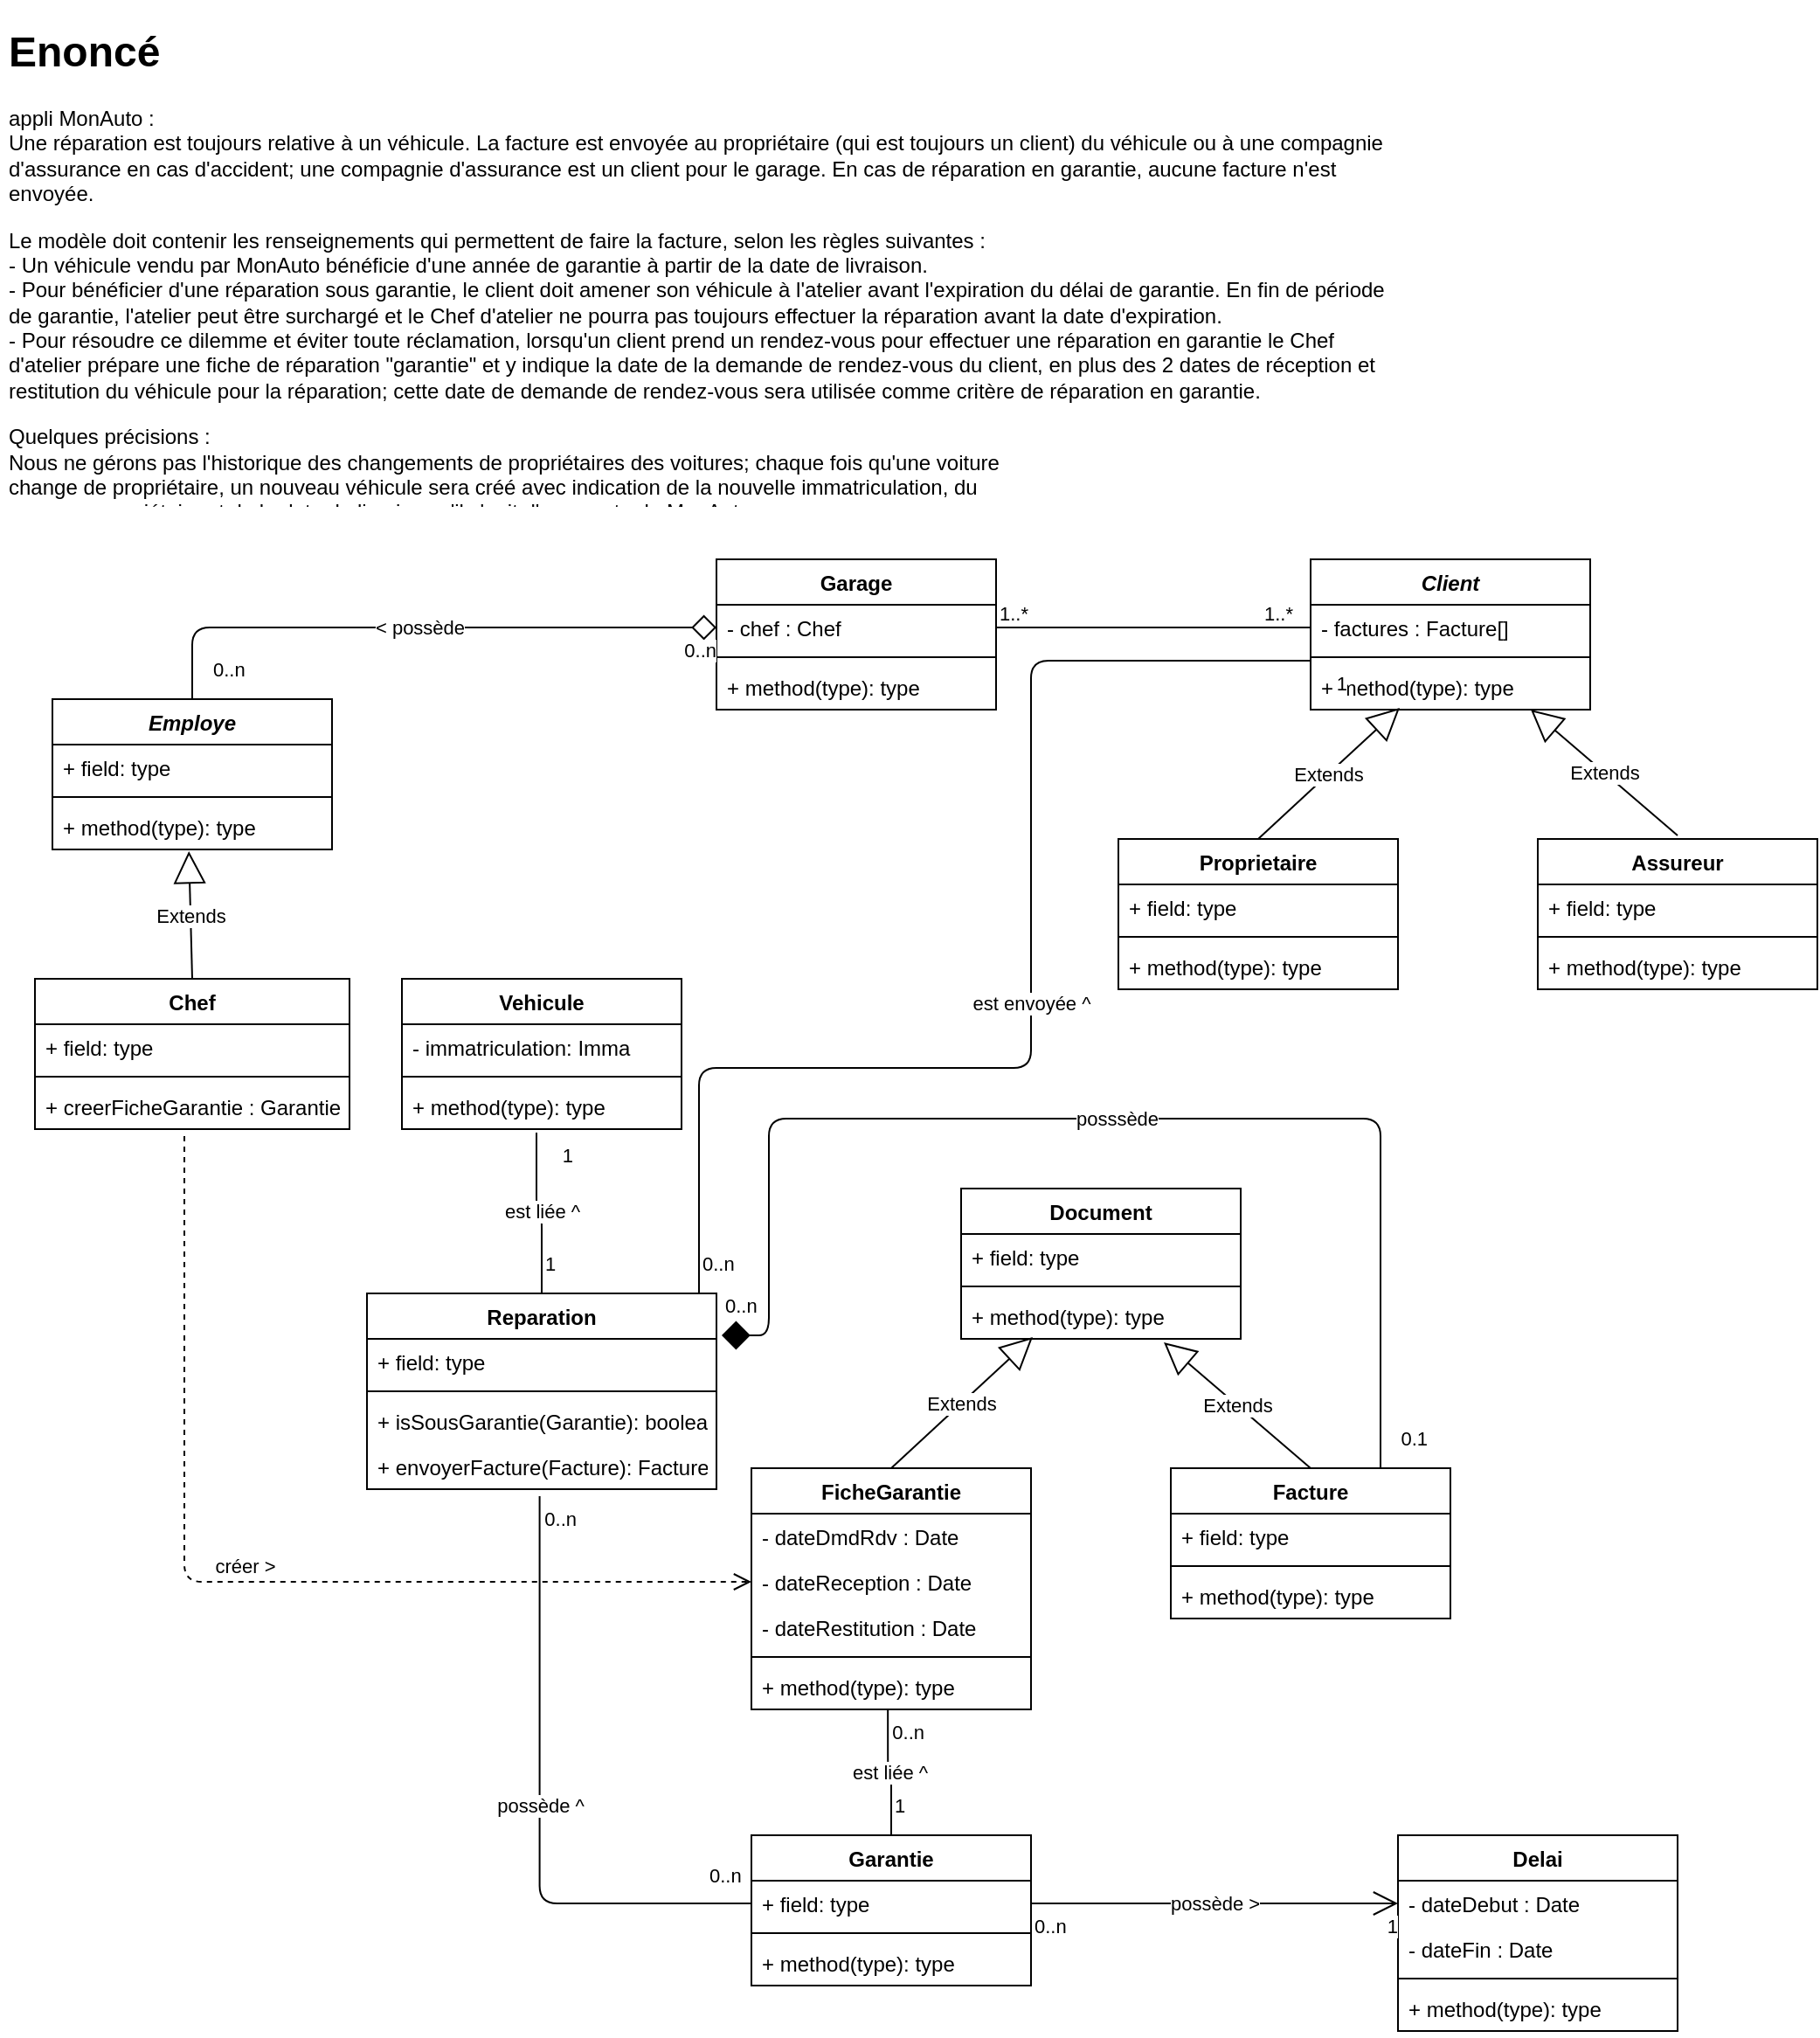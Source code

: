 <mxfile version="13.11.0" type="github">
  <diagram id="2vRKxQh1nv8atWItVD8Z" name="Page-1">
    <mxGraphModel dx="1278" dy="575" grid="1" gridSize="10" guides="1" tooltips="1" connect="1" arrows="1" fold="1" page="1" pageScale="1" pageWidth="827" pageHeight="1169" math="0" shadow="0">
      <root>
        <mxCell id="0" />
        <mxCell id="1" parent="0" />
        <mxCell id="5JL1VIRSzCmVdXq5I1F--1" value="&lt;h1&gt;Enoncé&lt;/h1&gt;&lt;p&gt;appli MonAuto :&lt;br&gt;Une réparation est toujours relative à un véhicule. La facture est envoyée au propriétaire (qui est toujours un client) du véhicule ou à une compagnie d&#39;assurance en cas d&#39;accident; une compagnie d&#39;assurance est un client pour le garage. En cas de réparation en garantie, aucune facture n&#39;est envoyée.&lt;br&gt;&lt;/p&gt;&lt;p&gt;Le modèle doit contenir les renseignements qui permettent de faire la facture, selon les règles suivantes :&lt;br&gt;- Un véhicule vendu par MonAuto bénéficie d&#39;une année de garantie à partir de la date de livraison.&lt;br&gt;- Pour bénéficier d&#39;une réparation sous garantie, le client doit amener son véhicule à l&#39;atelier avant l&#39;expiration du délai de garantie. En fin de période de garantie, l&#39;atelier peut être surchargé et le Chef d&#39;atelier ne pourra pas toujours effectuer la réparation avant la date d&#39;expiration. &lt;br&gt;- Pour résoudre ce dilemme et éviter toute réclamation, lorsqu&#39;un client prend un rendez-vous pour effectuer une réparation en garantie le Chef d&#39;atelier prépare une fiche de réparation &quot;garantie&quot; et y indique la date de la demande de rendez-vous du client, en plus des 2 dates de réception et restitution du véhicule pour la réparation; cette date de demande de rendez-vous sera utilisée comme critère de réparation en garantie.&lt;/p&gt;&lt;p&gt;Quelques précisions :&lt;br&gt;Nous ne gérons pas l&#39;historique des changements de propriétaires des voitures; chaque fois qu&#39;une voiture&lt;br&gt;change de propriétaire, un nouveau véhicule sera créé avec indication de la nouvelle immatriculation, du&lt;br&gt;nouveau propriétaire et de la date de livraison s&#39;il s&#39;agit d&#39;une vente de MonAuto.&lt;/p&gt;" style="text;html=1;strokeColor=none;fillColor=none;spacing=5;spacingTop=-20;whiteSpace=wrap;overflow=hidden;rounded=0;" vertex="1" parent="1">
          <mxGeometry x="10" y="10" width="810" height="280" as="geometry" />
        </mxCell>
        <mxCell id="5JL1VIRSzCmVdXq5I1F--2" value="Reparation" style="swimlane;fontStyle=1;align=center;verticalAlign=top;childLayout=stackLayout;horizontal=1;startSize=26;horizontalStack=0;resizeParent=1;resizeParentMax=0;resizeLast=0;collapsible=1;marginBottom=0;" vertex="1" parent="1">
          <mxGeometry x="220" y="740" width="200" height="112" as="geometry" />
        </mxCell>
        <mxCell id="5JL1VIRSzCmVdXq5I1F--3" value="+ field: type" style="text;strokeColor=none;fillColor=none;align=left;verticalAlign=top;spacingLeft=4;spacingRight=4;overflow=hidden;rotatable=0;points=[[0,0.5],[1,0.5]];portConstraint=eastwest;" vertex="1" parent="5JL1VIRSzCmVdXq5I1F--2">
          <mxGeometry y="26" width="200" height="26" as="geometry" />
        </mxCell>
        <mxCell id="5JL1VIRSzCmVdXq5I1F--4" value="" style="line;strokeWidth=1;fillColor=none;align=left;verticalAlign=middle;spacingTop=-1;spacingLeft=3;spacingRight=3;rotatable=0;labelPosition=right;points=[];portConstraint=eastwest;" vertex="1" parent="5JL1VIRSzCmVdXq5I1F--2">
          <mxGeometry y="52" width="200" height="8" as="geometry" />
        </mxCell>
        <mxCell id="5JL1VIRSzCmVdXq5I1F--92" value="+ isSousGarantie(Garantie): boolean" style="text;strokeColor=none;fillColor=none;align=left;verticalAlign=top;spacingLeft=4;spacingRight=4;overflow=hidden;rotatable=0;points=[[0,0.5],[1,0.5]];portConstraint=eastwest;" vertex="1" parent="5JL1VIRSzCmVdXq5I1F--2">
          <mxGeometry y="60" width="200" height="26" as="geometry" />
        </mxCell>
        <mxCell id="5JL1VIRSzCmVdXq5I1F--5" value="+ envoyerFacture(Facture): Facture" style="text;strokeColor=none;fillColor=none;align=left;verticalAlign=top;spacingLeft=4;spacingRight=4;overflow=hidden;rotatable=0;points=[[0,0.5],[1,0.5]];portConstraint=eastwest;" vertex="1" parent="5JL1VIRSzCmVdXq5I1F--2">
          <mxGeometry y="86" width="200" height="26" as="geometry" />
        </mxCell>
        <mxCell id="5JL1VIRSzCmVdXq5I1F--6" value="Vehicule" style="swimlane;fontStyle=1;align=center;verticalAlign=top;childLayout=stackLayout;horizontal=1;startSize=26;horizontalStack=0;resizeParent=1;resizeParentMax=0;resizeLast=0;collapsible=1;marginBottom=0;" vertex="1" parent="1">
          <mxGeometry x="240" y="560" width="160" height="86" as="geometry" />
        </mxCell>
        <mxCell id="5JL1VIRSzCmVdXq5I1F--7" value="- immatriculation: Imma" style="text;strokeColor=none;fillColor=none;align=left;verticalAlign=top;spacingLeft=4;spacingRight=4;overflow=hidden;rotatable=0;points=[[0,0.5],[1,0.5]];portConstraint=eastwest;" vertex="1" parent="5JL1VIRSzCmVdXq5I1F--6">
          <mxGeometry y="26" width="160" height="26" as="geometry" />
        </mxCell>
        <mxCell id="5JL1VIRSzCmVdXq5I1F--8" value="" style="line;strokeWidth=1;fillColor=none;align=left;verticalAlign=middle;spacingTop=-1;spacingLeft=3;spacingRight=3;rotatable=0;labelPosition=right;points=[];portConstraint=eastwest;" vertex="1" parent="5JL1VIRSzCmVdXq5I1F--6">
          <mxGeometry y="52" width="160" height="8" as="geometry" />
        </mxCell>
        <mxCell id="5JL1VIRSzCmVdXq5I1F--9" value="+ method(type): type" style="text;strokeColor=none;fillColor=none;align=left;verticalAlign=top;spacingLeft=4;spacingRight=4;overflow=hidden;rotatable=0;points=[[0,0.5],[1,0.5]];portConstraint=eastwest;" vertex="1" parent="5JL1VIRSzCmVdXq5I1F--6">
          <mxGeometry y="60" width="160" height="26" as="geometry" />
        </mxCell>
        <mxCell id="5JL1VIRSzCmVdXq5I1F--10" value="Client" style="swimlane;fontStyle=3;align=center;verticalAlign=top;childLayout=stackLayout;horizontal=1;startSize=26;horizontalStack=0;resizeParent=1;resizeParentMax=0;resizeLast=0;collapsible=1;marginBottom=0;" vertex="1" parent="1">
          <mxGeometry x="760" y="320" width="160" height="86" as="geometry" />
        </mxCell>
        <mxCell id="5JL1VIRSzCmVdXq5I1F--11" value="- factures : Facture[]" style="text;strokeColor=none;fillColor=none;align=left;verticalAlign=top;spacingLeft=4;spacingRight=4;overflow=hidden;rotatable=0;points=[[0,0.5],[1,0.5]];portConstraint=eastwest;" vertex="1" parent="5JL1VIRSzCmVdXq5I1F--10">
          <mxGeometry y="26" width="160" height="26" as="geometry" />
        </mxCell>
        <mxCell id="5JL1VIRSzCmVdXq5I1F--12" value="" style="line;strokeWidth=1;fillColor=none;align=left;verticalAlign=middle;spacingTop=-1;spacingLeft=3;spacingRight=3;rotatable=0;labelPosition=right;points=[];portConstraint=eastwest;" vertex="1" parent="5JL1VIRSzCmVdXq5I1F--10">
          <mxGeometry y="52" width="160" height="8" as="geometry" />
        </mxCell>
        <mxCell id="5JL1VIRSzCmVdXq5I1F--13" value="+ method(type): type" style="text;strokeColor=none;fillColor=none;align=left;verticalAlign=top;spacingLeft=4;spacingRight=4;overflow=hidden;rotatable=0;points=[[0,0.5],[1,0.5]];portConstraint=eastwest;" vertex="1" parent="5JL1VIRSzCmVdXq5I1F--10">
          <mxGeometry y="60" width="160" height="26" as="geometry" />
        </mxCell>
        <mxCell id="5JL1VIRSzCmVdXq5I1F--14" value="Proprietaire" style="swimlane;fontStyle=1;align=center;verticalAlign=top;childLayout=stackLayout;horizontal=1;startSize=26;horizontalStack=0;resizeParent=1;resizeParentMax=0;resizeLast=0;collapsible=1;marginBottom=0;" vertex="1" parent="1">
          <mxGeometry x="650" y="480" width="160" height="86" as="geometry" />
        </mxCell>
        <mxCell id="5JL1VIRSzCmVdXq5I1F--15" value="+ field: type" style="text;strokeColor=none;fillColor=none;align=left;verticalAlign=top;spacingLeft=4;spacingRight=4;overflow=hidden;rotatable=0;points=[[0,0.5],[1,0.5]];portConstraint=eastwest;" vertex="1" parent="5JL1VIRSzCmVdXq5I1F--14">
          <mxGeometry y="26" width="160" height="26" as="geometry" />
        </mxCell>
        <mxCell id="5JL1VIRSzCmVdXq5I1F--16" value="" style="line;strokeWidth=1;fillColor=none;align=left;verticalAlign=middle;spacingTop=-1;spacingLeft=3;spacingRight=3;rotatable=0;labelPosition=right;points=[];portConstraint=eastwest;" vertex="1" parent="5JL1VIRSzCmVdXq5I1F--14">
          <mxGeometry y="52" width="160" height="8" as="geometry" />
        </mxCell>
        <mxCell id="5JL1VIRSzCmVdXq5I1F--17" value="+ method(type): type" style="text;strokeColor=none;fillColor=none;align=left;verticalAlign=top;spacingLeft=4;spacingRight=4;overflow=hidden;rotatable=0;points=[[0,0.5],[1,0.5]];portConstraint=eastwest;" vertex="1" parent="5JL1VIRSzCmVdXq5I1F--14">
          <mxGeometry y="60" width="160" height="26" as="geometry" />
        </mxCell>
        <mxCell id="5JL1VIRSzCmVdXq5I1F--18" value="Assureur" style="swimlane;fontStyle=1;align=center;verticalAlign=top;childLayout=stackLayout;horizontal=1;startSize=26;horizontalStack=0;resizeParent=1;resizeParentMax=0;resizeLast=0;collapsible=1;marginBottom=0;" vertex="1" parent="1">
          <mxGeometry x="890" y="480" width="160" height="86" as="geometry" />
        </mxCell>
        <mxCell id="5JL1VIRSzCmVdXq5I1F--19" value="+ field: type" style="text;strokeColor=none;fillColor=none;align=left;verticalAlign=top;spacingLeft=4;spacingRight=4;overflow=hidden;rotatable=0;points=[[0,0.5],[1,0.5]];portConstraint=eastwest;" vertex="1" parent="5JL1VIRSzCmVdXq5I1F--18">
          <mxGeometry y="26" width="160" height="26" as="geometry" />
        </mxCell>
        <mxCell id="5JL1VIRSzCmVdXq5I1F--20" value="" style="line;strokeWidth=1;fillColor=none;align=left;verticalAlign=middle;spacingTop=-1;spacingLeft=3;spacingRight=3;rotatable=0;labelPosition=right;points=[];portConstraint=eastwest;" vertex="1" parent="5JL1VIRSzCmVdXq5I1F--18">
          <mxGeometry y="52" width="160" height="8" as="geometry" />
        </mxCell>
        <mxCell id="5JL1VIRSzCmVdXq5I1F--21" value="+ method(type): type" style="text;strokeColor=none;fillColor=none;align=left;verticalAlign=top;spacingLeft=4;spacingRight=4;overflow=hidden;rotatable=0;points=[[0,0.5],[1,0.5]];portConstraint=eastwest;" vertex="1" parent="5JL1VIRSzCmVdXq5I1F--18">
          <mxGeometry y="60" width="160" height="26" as="geometry" />
        </mxCell>
        <mxCell id="5JL1VIRSzCmVdXq5I1F--22" value="Garage" style="swimlane;fontStyle=1;align=center;verticalAlign=top;childLayout=stackLayout;horizontal=1;startSize=26;horizontalStack=0;resizeParent=1;resizeParentMax=0;resizeLast=0;collapsible=1;marginBottom=0;" vertex="1" parent="1">
          <mxGeometry x="420" y="320" width="160" height="86" as="geometry" />
        </mxCell>
        <mxCell id="5JL1VIRSzCmVdXq5I1F--23" value="- chef : Chef" style="text;strokeColor=none;fillColor=none;align=left;verticalAlign=top;spacingLeft=4;spacingRight=4;overflow=hidden;rotatable=0;points=[[0,0.5],[1,0.5]];portConstraint=eastwest;" vertex="1" parent="5JL1VIRSzCmVdXq5I1F--22">
          <mxGeometry y="26" width="160" height="26" as="geometry" />
        </mxCell>
        <mxCell id="5JL1VIRSzCmVdXq5I1F--24" value="" style="line;strokeWidth=1;fillColor=none;align=left;verticalAlign=middle;spacingTop=-1;spacingLeft=3;spacingRight=3;rotatable=0;labelPosition=right;points=[];portConstraint=eastwest;" vertex="1" parent="5JL1VIRSzCmVdXq5I1F--22">
          <mxGeometry y="52" width="160" height="8" as="geometry" />
        </mxCell>
        <mxCell id="5JL1VIRSzCmVdXq5I1F--25" value="+ method(type): type" style="text;strokeColor=none;fillColor=none;align=left;verticalAlign=top;spacingLeft=4;spacingRight=4;overflow=hidden;rotatable=0;points=[[0,0.5],[1,0.5]];portConstraint=eastwest;" vertex="1" parent="5JL1VIRSzCmVdXq5I1F--22">
          <mxGeometry y="60" width="160" height="26" as="geometry" />
        </mxCell>
        <mxCell id="5JL1VIRSzCmVdXq5I1F--26" value="Facture" style="swimlane;fontStyle=1;align=center;verticalAlign=top;childLayout=stackLayout;horizontal=1;startSize=26;horizontalStack=0;resizeParent=1;resizeParentMax=0;resizeLast=0;collapsible=1;marginBottom=0;" vertex="1" parent="1">
          <mxGeometry x="680" y="840" width="160" height="86" as="geometry" />
        </mxCell>
        <mxCell id="5JL1VIRSzCmVdXq5I1F--27" value="+ field: type" style="text;strokeColor=none;fillColor=none;align=left;verticalAlign=top;spacingLeft=4;spacingRight=4;overflow=hidden;rotatable=0;points=[[0,0.5],[1,0.5]];portConstraint=eastwest;" vertex="1" parent="5JL1VIRSzCmVdXq5I1F--26">
          <mxGeometry y="26" width="160" height="26" as="geometry" />
        </mxCell>
        <mxCell id="5JL1VIRSzCmVdXq5I1F--28" value="" style="line;strokeWidth=1;fillColor=none;align=left;verticalAlign=middle;spacingTop=-1;spacingLeft=3;spacingRight=3;rotatable=0;labelPosition=right;points=[];portConstraint=eastwest;" vertex="1" parent="5JL1VIRSzCmVdXq5I1F--26">
          <mxGeometry y="52" width="160" height="8" as="geometry" />
        </mxCell>
        <mxCell id="5JL1VIRSzCmVdXq5I1F--29" value="+ method(type): type" style="text;strokeColor=none;fillColor=none;align=left;verticalAlign=top;spacingLeft=4;spacingRight=4;overflow=hidden;rotatable=0;points=[[0,0.5],[1,0.5]];portConstraint=eastwest;" vertex="1" parent="5JL1VIRSzCmVdXq5I1F--26">
          <mxGeometry y="60" width="160" height="26" as="geometry" />
        </mxCell>
        <mxCell id="5JL1VIRSzCmVdXq5I1F--30" value="FicheGarantie" style="swimlane;fontStyle=1;align=center;verticalAlign=top;childLayout=stackLayout;horizontal=1;startSize=26;horizontalStack=0;resizeParent=1;resizeParentMax=0;resizeLast=0;collapsible=1;marginBottom=0;" vertex="1" parent="1">
          <mxGeometry x="440" y="840" width="160" height="138" as="geometry" />
        </mxCell>
        <mxCell id="5JL1VIRSzCmVdXq5I1F--69" value="- dateDmdRdv : Date" style="text;strokeColor=none;fillColor=none;align=left;verticalAlign=top;spacingLeft=4;spacingRight=4;overflow=hidden;rotatable=0;points=[[0,0.5],[1,0.5]];portConstraint=eastwest;" vertex="1" parent="5JL1VIRSzCmVdXq5I1F--30">
          <mxGeometry y="26" width="160" height="26" as="geometry" />
        </mxCell>
        <mxCell id="5JL1VIRSzCmVdXq5I1F--68" value="- dateReception : Date" style="text;strokeColor=none;fillColor=none;align=left;verticalAlign=top;spacingLeft=4;spacingRight=4;overflow=hidden;rotatable=0;points=[[0,0.5],[1,0.5]];portConstraint=eastwest;" vertex="1" parent="5JL1VIRSzCmVdXq5I1F--30">
          <mxGeometry y="52" width="160" height="26" as="geometry" />
        </mxCell>
        <mxCell id="5JL1VIRSzCmVdXq5I1F--31" value="- dateRestitution : Date" style="text;strokeColor=none;fillColor=none;align=left;verticalAlign=top;spacingLeft=4;spacingRight=4;overflow=hidden;rotatable=0;points=[[0,0.5],[1,0.5]];portConstraint=eastwest;" vertex="1" parent="5JL1VIRSzCmVdXq5I1F--30">
          <mxGeometry y="78" width="160" height="26" as="geometry" />
        </mxCell>
        <mxCell id="5JL1VIRSzCmVdXq5I1F--32" value="" style="line;strokeWidth=1;fillColor=none;align=left;verticalAlign=middle;spacingTop=-1;spacingLeft=3;spacingRight=3;rotatable=0;labelPosition=right;points=[];portConstraint=eastwest;" vertex="1" parent="5JL1VIRSzCmVdXq5I1F--30">
          <mxGeometry y="104" width="160" height="8" as="geometry" />
        </mxCell>
        <mxCell id="5JL1VIRSzCmVdXq5I1F--33" value="+ method(type): type" style="text;strokeColor=none;fillColor=none;align=left;verticalAlign=top;spacingLeft=4;spacingRight=4;overflow=hidden;rotatable=0;points=[[0,0.5],[1,0.5]];portConstraint=eastwest;" vertex="1" parent="5JL1VIRSzCmVdXq5I1F--30">
          <mxGeometry y="112" width="160" height="26" as="geometry" />
        </mxCell>
        <mxCell id="5JL1VIRSzCmVdXq5I1F--34" value="Document" style="swimlane;fontStyle=1;align=center;verticalAlign=top;childLayout=stackLayout;horizontal=1;startSize=26;horizontalStack=0;resizeParent=1;resizeParentMax=0;resizeLast=0;collapsible=1;marginBottom=0;" vertex="1" parent="1">
          <mxGeometry x="560" y="680" width="160" height="86" as="geometry" />
        </mxCell>
        <mxCell id="5JL1VIRSzCmVdXq5I1F--35" value="+ field: type" style="text;strokeColor=none;fillColor=none;align=left;verticalAlign=top;spacingLeft=4;spacingRight=4;overflow=hidden;rotatable=0;points=[[0,0.5],[1,0.5]];portConstraint=eastwest;" vertex="1" parent="5JL1VIRSzCmVdXq5I1F--34">
          <mxGeometry y="26" width="160" height="26" as="geometry" />
        </mxCell>
        <mxCell id="5JL1VIRSzCmVdXq5I1F--36" value="" style="line;strokeWidth=1;fillColor=none;align=left;verticalAlign=middle;spacingTop=-1;spacingLeft=3;spacingRight=3;rotatable=0;labelPosition=right;points=[];portConstraint=eastwest;" vertex="1" parent="5JL1VIRSzCmVdXq5I1F--34">
          <mxGeometry y="52" width="160" height="8" as="geometry" />
        </mxCell>
        <mxCell id="5JL1VIRSzCmVdXq5I1F--37" value="+ method(type): type" style="text;strokeColor=none;fillColor=none;align=left;verticalAlign=top;spacingLeft=4;spacingRight=4;overflow=hidden;rotatable=0;points=[[0,0.5],[1,0.5]];portConstraint=eastwest;" vertex="1" parent="5JL1VIRSzCmVdXq5I1F--34">
          <mxGeometry y="60" width="160" height="26" as="geometry" />
        </mxCell>
        <mxCell id="5JL1VIRSzCmVdXq5I1F--38" value="Delai" style="swimlane;fontStyle=1;align=center;verticalAlign=top;childLayout=stackLayout;horizontal=1;startSize=26;horizontalStack=0;resizeParent=1;resizeParentMax=0;resizeLast=0;collapsible=1;marginBottom=0;" vertex="1" parent="1">
          <mxGeometry x="810" y="1050" width="160" height="112" as="geometry" />
        </mxCell>
        <mxCell id="5JL1VIRSzCmVdXq5I1F--39" value="- dateDebut : Date" style="text;strokeColor=none;fillColor=none;align=left;verticalAlign=top;spacingLeft=4;spacingRight=4;overflow=hidden;rotatable=0;points=[[0,0.5],[1,0.5]];portConstraint=eastwest;" vertex="1" parent="5JL1VIRSzCmVdXq5I1F--38">
          <mxGeometry y="26" width="160" height="26" as="geometry" />
        </mxCell>
        <mxCell id="5JL1VIRSzCmVdXq5I1F--57" value="- dateFin : Date" style="text;strokeColor=none;fillColor=none;align=left;verticalAlign=top;spacingLeft=4;spacingRight=4;overflow=hidden;rotatable=0;points=[[0,0.5],[1,0.5]];portConstraint=eastwest;" vertex="1" parent="5JL1VIRSzCmVdXq5I1F--38">
          <mxGeometry y="52" width="160" height="26" as="geometry" />
        </mxCell>
        <mxCell id="5JL1VIRSzCmVdXq5I1F--40" value="" style="line;strokeWidth=1;fillColor=none;align=left;verticalAlign=middle;spacingTop=-1;spacingLeft=3;spacingRight=3;rotatable=0;labelPosition=right;points=[];portConstraint=eastwest;" vertex="1" parent="5JL1VIRSzCmVdXq5I1F--38">
          <mxGeometry y="78" width="160" height="8" as="geometry" />
        </mxCell>
        <mxCell id="5JL1VIRSzCmVdXq5I1F--41" value="+ method(type): type" style="text;strokeColor=none;fillColor=none;align=left;verticalAlign=top;spacingLeft=4;spacingRight=4;overflow=hidden;rotatable=0;points=[[0,0.5],[1,0.5]];portConstraint=eastwest;" vertex="1" parent="5JL1VIRSzCmVdXq5I1F--38">
          <mxGeometry y="86" width="160" height="26" as="geometry" />
        </mxCell>
        <mxCell id="5JL1VIRSzCmVdXq5I1F--42" value="Chef" style="swimlane;fontStyle=1;align=center;verticalAlign=top;childLayout=stackLayout;horizontal=1;startSize=26;horizontalStack=0;resizeParent=1;resizeParentMax=0;resizeLast=0;collapsible=1;marginBottom=0;" vertex="1" parent="1">
          <mxGeometry x="30" y="560" width="180" height="86" as="geometry" />
        </mxCell>
        <mxCell id="5JL1VIRSzCmVdXq5I1F--43" value="+ field: type" style="text;strokeColor=none;fillColor=none;align=left;verticalAlign=top;spacingLeft=4;spacingRight=4;overflow=hidden;rotatable=0;points=[[0,0.5],[1,0.5]];portConstraint=eastwest;" vertex="1" parent="5JL1VIRSzCmVdXq5I1F--42">
          <mxGeometry y="26" width="180" height="26" as="geometry" />
        </mxCell>
        <mxCell id="5JL1VIRSzCmVdXq5I1F--44" value="" style="line;strokeWidth=1;fillColor=none;align=left;verticalAlign=middle;spacingTop=-1;spacingLeft=3;spacingRight=3;rotatable=0;labelPosition=right;points=[];portConstraint=eastwest;" vertex="1" parent="5JL1VIRSzCmVdXq5I1F--42">
          <mxGeometry y="52" width="180" height="8" as="geometry" />
        </mxCell>
        <mxCell id="5JL1VIRSzCmVdXq5I1F--45" value="+ creerFicheGarantie : Garantie" style="text;strokeColor=none;fillColor=none;align=left;verticalAlign=top;spacingLeft=4;spacingRight=4;overflow=hidden;rotatable=0;points=[[0,0.5],[1,0.5]];portConstraint=eastwest;" vertex="1" parent="5JL1VIRSzCmVdXq5I1F--42">
          <mxGeometry y="60" width="180" height="26" as="geometry" />
        </mxCell>
        <mxCell id="5JL1VIRSzCmVdXq5I1F--46" value="Employe" style="swimlane;fontStyle=3;align=center;verticalAlign=top;childLayout=stackLayout;horizontal=1;startSize=26;horizontalStack=0;resizeParent=1;resizeParentMax=0;resizeLast=0;collapsible=1;marginBottom=0;" vertex="1" parent="1">
          <mxGeometry x="40" y="400" width="160" height="86" as="geometry" />
        </mxCell>
        <mxCell id="5JL1VIRSzCmVdXq5I1F--47" value="+ field: type" style="text;strokeColor=none;fillColor=none;align=left;verticalAlign=top;spacingLeft=4;spacingRight=4;overflow=hidden;rotatable=0;points=[[0,0.5],[1,0.5]];portConstraint=eastwest;" vertex="1" parent="5JL1VIRSzCmVdXq5I1F--46">
          <mxGeometry y="26" width="160" height="26" as="geometry" />
        </mxCell>
        <mxCell id="5JL1VIRSzCmVdXq5I1F--48" value="" style="line;strokeWidth=1;fillColor=none;align=left;verticalAlign=middle;spacingTop=-1;spacingLeft=3;spacingRight=3;rotatable=0;labelPosition=right;points=[];portConstraint=eastwest;" vertex="1" parent="5JL1VIRSzCmVdXq5I1F--46">
          <mxGeometry y="52" width="160" height="8" as="geometry" />
        </mxCell>
        <mxCell id="5JL1VIRSzCmVdXq5I1F--49" value="+ method(type): type" style="text;strokeColor=none;fillColor=none;align=left;verticalAlign=top;spacingLeft=4;spacingRight=4;overflow=hidden;rotatable=0;points=[[0,0.5],[1,0.5]];portConstraint=eastwest;" vertex="1" parent="5JL1VIRSzCmVdXq5I1F--46">
          <mxGeometry y="60" width="160" height="26" as="geometry" />
        </mxCell>
        <mxCell id="5JL1VIRSzCmVdXq5I1F--50" value="Extends" style="endArrow=block;endSize=16;endFill=0;html=1;exitX=0.5;exitY=0;exitDx=0;exitDy=0;entryX=0.256;entryY=0.962;entryDx=0;entryDy=0;entryPerimeter=0;" edge="1" parent="1" source="5JL1VIRSzCmVdXq5I1F--30" target="5JL1VIRSzCmVdXq5I1F--37">
          <mxGeometry width="160" relative="1" as="geometry">
            <mxPoint x="690" y="710" as="sourcePoint" />
            <mxPoint x="850" y="710" as="targetPoint" />
          </mxGeometry>
        </mxCell>
        <mxCell id="5JL1VIRSzCmVdXq5I1F--51" value="Extends" style="endArrow=block;endSize=16;endFill=0;html=1;exitX=0.5;exitY=0;exitDx=0;exitDy=0;" edge="1" parent="1" source="5JL1VIRSzCmVdXq5I1F--26">
          <mxGeometry width="160" relative="1" as="geometry">
            <mxPoint x="879.04" y="840.99" as="sourcePoint" />
            <mxPoint x="676" y="768" as="targetPoint" />
          </mxGeometry>
        </mxCell>
        <mxCell id="5JL1VIRSzCmVdXq5I1F--52" value="Garantie" style="swimlane;fontStyle=1;align=center;verticalAlign=top;childLayout=stackLayout;horizontal=1;startSize=26;horizontalStack=0;resizeParent=1;resizeParentMax=0;resizeLast=0;collapsible=1;marginBottom=0;" vertex="1" parent="1">
          <mxGeometry x="440" y="1050" width="160" height="86" as="geometry" />
        </mxCell>
        <mxCell id="5JL1VIRSzCmVdXq5I1F--53" value="+ field: type" style="text;strokeColor=none;fillColor=none;align=left;verticalAlign=top;spacingLeft=4;spacingRight=4;overflow=hidden;rotatable=0;points=[[0,0.5],[1,0.5]];portConstraint=eastwest;" vertex="1" parent="5JL1VIRSzCmVdXq5I1F--52">
          <mxGeometry y="26" width="160" height="26" as="geometry" />
        </mxCell>
        <mxCell id="5JL1VIRSzCmVdXq5I1F--54" value="" style="line;strokeWidth=1;fillColor=none;align=left;verticalAlign=middle;spacingTop=-1;spacingLeft=3;spacingRight=3;rotatable=0;labelPosition=right;points=[];portConstraint=eastwest;" vertex="1" parent="5JL1VIRSzCmVdXq5I1F--52">
          <mxGeometry y="52" width="160" height="8" as="geometry" />
        </mxCell>
        <mxCell id="5JL1VIRSzCmVdXq5I1F--55" value="+ method(type): type" style="text;strokeColor=none;fillColor=none;align=left;verticalAlign=top;spacingLeft=4;spacingRight=4;overflow=hidden;rotatable=0;points=[[0,0.5],[1,0.5]];portConstraint=eastwest;" vertex="1" parent="5JL1VIRSzCmVdXq5I1F--52">
          <mxGeometry y="60" width="160" height="26" as="geometry" />
        </mxCell>
        <mxCell id="5JL1VIRSzCmVdXq5I1F--59" value="possède &amp;gt;" style="endArrow=open;html=1;endSize=12;startArrow=none;startSize=14;startFill=0;edgeStyle=orthogonalEdgeStyle;exitX=1;exitY=0.5;exitDx=0;exitDy=0;entryX=0;entryY=0.5;entryDx=0;entryDy=0;" edge="1" parent="1" source="5JL1VIRSzCmVdXq5I1F--53" target="5JL1VIRSzCmVdXq5I1F--39">
          <mxGeometry relative="1" as="geometry">
            <mxPoint x="630" y="1090" as="sourcePoint" />
            <mxPoint x="770" y="1050" as="targetPoint" />
          </mxGeometry>
        </mxCell>
        <mxCell id="5JL1VIRSzCmVdXq5I1F--60" value="0..n" style="edgeLabel;resizable=0;html=1;align=left;verticalAlign=top;" connectable="0" vertex="1" parent="5JL1VIRSzCmVdXq5I1F--59">
          <mxGeometry x="-1" relative="1" as="geometry" />
        </mxCell>
        <mxCell id="5JL1VIRSzCmVdXq5I1F--61" value="1" style="edgeLabel;resizable=0;html=1;align=right;verticalAlign=top;" connectable="0" vertex="1" parent="5JL1VIRSzCmVdXq5I1F--59">
          <mxGeometry x="1" relative="1" as="geometry" />
        </mxCell>
        <mxCell id="5JL1VIRSzCmVdXq5I1F--62" value="Extends" style="endArrow=block;endSize=16;endFill=0;html=1;exitX=0.5;exitY=0;exitDx=0;exitDy=0;entryX=0.488;entryY=1.038;entryDx=0;entryDy=0;entryPerimeter=0;" edge="1" parent="1" source="5JL1VIRSzCmVdXq5I1F--42" target="5JL1VIRSzCmVdXq5I1F--49">
          <mxGeometry width="160" relative="1" as="geometry">
            <mxPoint x="230" y="480" as="sourcePoint" />
            <mxPoint x="390" y="480" as="targetPoint" />
          </mxGeometry>
        </mxCell>
        <mxCell id="5JL1VIRSzCmVdXq5I1F--63" value="Extends" style="endArrow=block;endSize=16;endFill=0;html=1;exitX=0.5;exitY=0;exitDx=0;exitDy=0;entryX=0.256;entryY=0.962;entryDx=0;entryDy=0;entryPerimeter=0;" edge="1" parent="1" source="5JL1VIRSzCmVdXq5I1F--14">
          <mxGeometry width="160" relative="1" as="geometry">
            <mxPoint x="730" y="480" as="sourcePoint" />
            <mxPoint x="810.96" y="405.012" as="targetPoint" />
          </mxGeometry>
        </mxCell>
        <mxCell id="5JL1VIRSzCmVdXq5I1F--64" value="Extends" style="endArrow=block;endSize=16;endFill=0;html=1;exitX=0.5;exitY=0;exitDx=0;exitDy=0;" edge="1" parent="1">
          <mxGeometry width="160" relative="1" as="geometry">
            <mxPoint x="970" y="478" as="sourcePoint" />
            <mxPoint x="886" y="406" as="targetPoint" />
          </mxGeometry>
        </mxCell>
        <mxCell id="5JL1VIRSzCmVdXq5I1F--65" value="est liée ^" style="endArrow=none;html=1;endSize=12;startArrow=none;startSize=14;startFill=0;edgeStyle=orthogonalEdgeStyle;exitX=0.5;exitY=0;exitDx=0;exitDy=0;entryX=0.488;entryY=1;entryDx=0;entryDy=0;entryPerimeter=0;endFill=0;" edge="1" parent="1" source="5JL1VIRSzCmVdXq5I1F--52" target="5JL1VIRSzCmVdXq5I1F--33">
          <mxGeometry relative="1" as="geometry">
            <mxPoint x="510" y="960" as="sourcePoint" />
            <mxPoint x="710" y="960" as="targetPoint" />
          </mxGeometry>
        </mxCell>
        <mxCell id="5JL1VIRSzCmVdXq5I1F--66" value="1" style="edgeLabel;resizable=0;html=1;align=left;verticalAlign=top;" connectable="0" vertex="1" parent="5JL1VIRSzCmVdXq5I1F--65">
          <mxGeometry x="-1" relative="1" as="geometry">
            <mxPoint y="-30" as="offset" />
          </mxGeometry>
        </mxCell>
        <mxCell id="5JL1VIRSzCmVdXq5I1F--67" value="0..n" style="edgeLabel;resizable=0;html=1;align=right;verticalAlign=top;" connectable="0" vertex="1" parent="5JL1VIRSzCmVdXq5I1F--65">
          <mxGeometry x="1" relative="1" as="geometry">
            <mxPoint x="21.92" as="offset" />
          </mxGeometry>
        </mxCell>
        <mxCell id="5JL1VIRSzCmVdXq5I1F--70" value="" style="endArrow=none;html=1;edgeStyle=orthogonalEdgeStyle;exitX=1;exitY=0.5;exitDx=0;exitDy=0;entryX=0;entryY=0.5;entryDx=0;entryDy=0;" edge="1" parent="1" source="5JL1VIRSzCmVdXq5I1F--23" target="5JL1VIRSzCmVdXq5I1F--11">
          <mxGeometry relative="1" as="geometry">
            <mxPoint x="320" y="550" as="sourcePoint" />
            <mxPoint x="480" y="550" as="targetPoint" />
          </mxGeometry>
        </mxCell>
        <mxCell id="5JL1VIRSzCmVdXq5I1F--71" value="1..*" style="edgeLabel;resizable=0;html=1;align=left;verticalAlign=bottom;" connectable="0" vertex="1" parent="5JL1VIRSzCmVdXq5I1F--70">
          <mxGeometry x="-1" relative="1" as="geometry" />
        </mxCell>
        <mxCell id="5JL1VIRSzCmVdXq5I1F--72" value="1..*" style="edgeLabel;resizable=0;html=1;align=right;verticalAlign=bottom;" connectable="0" vertex="1" parent="5JL1VIRSzCmVdXq5I1F--70">
          <mxGeometry x="1" relative="1" as="geometry">
            <mxPoint x="-10" as="offset" />
          </mxGeometry>
        </mxCell>
        <mxCell id="5JL1VIRSzCmVdXq5I1F--73" value="&amp;lt; possède" style="endArrow=diamond;html=1;endSize=12;startArrow=none;startSize=14;startFill=0;edgeStyle=orthogonalEdgeStyle;exitX=0.5;exitY=0;exitDx=0;exitDy=0;entryX=0;entryY=0.5;entryDx=0;entryDy=0;endFill=0;" edge="1" parent="1" source="5JL1VIRSzCmVdXq5I1F--46" target="5JL1VIRSzCmVdXq5I1F--23">
          <mxGeometry relative="1" as="geometry">
            <mxPoint x="419" y="702" as="sourcePoint" />
            <mxPoint x="417.08" y="630" as="targetPoint" />
          </mxGeometry>
        </mxCell>
        <mxCell id="5JL1VIRSzCmVdXq5I1F--74" value="0..n" style="edgeLabel;resizable=0;html=1;align=left;verticalAlign=top;" connectable="0" vertex="1" parent="5JL1VIRSzCmVdXq5I1F--73">
          <mxGeometry x="-1" relative="1" as="geometry">
            <mxPoint x="10" y="-30" as="offset" />
          </mxGeometry>
        </mxCell>
        <mxCell id="5JL1VIRSzCmVdXq5I1F--75" value="0..n" style="edgeLabel;resizable=0;html=1;align=right;verticalAlign=top;" connectable="0" vertex="1" parent="5JL1VIRSzCmVdXq5I1F--73">
          <mxGeometry x="1" relative="1" as="geometry">
            <mxPoint as="offset" />
          </mxGeometry>
        </mxCell>
        <mxCell id="5JL1VIRSzCmVdXq5I1F--76" value="créer &amp;gt;" style="html=1;verticalAlign=bottom;endArrow=open;dashed=1;endSize=8;exitX=0.475;exitY=1.154;exitDx=0;exitDy=0;exitPerimeter=0;entryX=0;entryY=0.5;entryDx=0;entryDy=0;edgeStyle=orthogonalEdgeStyle;elbow=vertical;" edge="1" parent="1" source="5JL1VIRSzCmVdXq5I1F--45" target="5JL1VIRSzCmVdXq5I1F--68">
          <mxGeometry relative="1" as="geometry">
            <mxPoint x="520" y="780" as="sourcePoint" />
            <mxPoint x="440" y="780" as="targetPoint" />
            <Array as="points">
              <mxPoint x="116" y="905" />
            </Array>
          </mxGeometry>
        </mxCell>
        <mxCell id="5JL1VIRSzCmVdXq5I1F--77" value="est liée ^" style="endArrow=none;html=1;endSize=12;startArrow=none;startSize=14;startFill=0;edgeStyle=orthogonalEdgeStyle;exitX=0.5;exitY=0;exitDx=0;exitDy=0;endFill=0;" edge="1" parent="1" source="5JL1VIRSzCmVdXq5I1F--2">
          <mxGeometry relative="1" as="geometry">
            <mxPoint x="260" y="852" as="sourcePoint" />
            <mxPoint x="317" y="648" as="targetPoint" />
            <Array as="points">
              <mxPoint x="320" y="693" />
              <mxPoint x="317" y="693" />
            </Array>
          </mxGeometry>
        </mxCell>
        <mxCell id="5JL1VIRSzCmVdXq5I1F--78" value="1" style="edgeLabel;resizable=0;html=1;align=left;verticalAlign=top;" connectable="0" vertex="1" parent="5JL1VIRSzCmVdXq5I1F--77">
          <mxGeometry x="-1" relative="1" as="geometry">
            <mxPoint y="-30" as="offset" />
          </mxGeometry>
        </mxCell>
        <mxCell id="5JL1VIRSzCmVdXq5I1F--79" value="1" style="edgeLabel;resizable=0;html=1;align=right;verticalAlign=top;" connectable="0" vertex="1" parent="5JL1VIRSzCmVdXq5I1F--77">
          <mxGeometry x="1" relative="1" as="geometry">
            <mxPoint x="21.92" as="offset" />
          </mxGeometry>
        </mxCell>
        <mxCell id="5JL1VIRSzCmVdXq5I1F--80" value="possède ^" style="endArrow=none;html=1;endSize=12;startArrow=none;startSize=14;startFill=0;edgeStyle=orthogonalEdgeStyle;exitX=0;exitY=0.5;exitDx=0;exitDy=0;endFill=0;entryX=0.494;entryY=1.154;entryDx=0;entryDy=0;entryPerimeter=0;" edge="1" parent="1" source="5JL1VIRSzCmVdXq5I1F--53" target="5JL1VIRSzCmVdXq5I1F--5">
          <mxGeometry relative="1" as="geometry">
            <mxPoint x="333" y="1062" as="sourcePoint" />
            <mxPoint x="330" y="970" as="targetPoint" />
            <Array as="points">
              <mxPoint x="319" y="1089" />
            </Array>
          </mxGeometry>
        </mxCell>
        <mxCell id="5JL1VIRSzCmVdXq5I1F--81" value="0..n" style="edgeLabel;resizable=0;html=1;align=left;verticalAlign=top;" connectable="0" vertex="1" parent="5JL1VIRSzCmVdXq5I1F--80">
          <mxGeometry x="-1" relative="1" as="geometry">
            <mxPoint x="-26" y="-29" as="offset" />
          </mxGeometry>
        </mxCell>
        <mxCell id="5JL1VIRSzCmVdXq5I1F--82" value="0..n" style="edgeLabel;resizable=0;html=1;align=right;verticalAlign=top;" connectable="0" vertex="1" parent="5JL1VIRSzCmVdXq5I1F--80">
          <mxGeometry x="1" relative="1" as="geometry">
            <mxPoint x="21.92" as="offset" />
          </mxGeometry>
        </mxCell>
        <mxCell id="5JL1VIRSzCmVdXq5I1F--84" value="est envoyée ^" style="endArrow=none;html=1;endSize=12;startArrow=none;startSize=14;startFill=0;edgeStyle=orthogonalEdgeStyle;endFill=0;entryX=0;entryY=0.75;entryDx=0;entryDy=0;entryPerimeter=0;" edge="1" parent="1" target="5JL1VIRSzCmVdXq5I1F--12">
          <mxGeometry relative="1" as="geometry">
            <mxPoint x="410" y="740" as="sourcePoint" />
            <mxPoint x="980" y="566" as="targetPoint" />
            <Array as="points">
              <mxPoint x="410" y="740" />
              <mxPoint x="410" y="611" />
              <mxPoint x="600" y="611" />
              <mxPoint x="600" y="378" />
            </Array>
          </mxGeometry>
        </mxCell>
        <mxCell id="5JL1VIRSzCmVdXq5I1F--85" value="0..n" style="edgeLabel;resizable=0;html=1;align=left;verticalAlign=top;" connectable="0" vertex="1" parent="5JL1VIRSzCmVdXq5I1F--84">
          <mxGeometry x="-1" relative="1" as="geometry">
            <mxPoint y="-30" as="offset" />
          </mxGeometry>
        </mxCell>
        <mxCell id="5JL1VIRSzCmVdXq5I1F--86" value="1" style="edgeLabel;resizable=0;html=1;align=right;verticalAlign=top;" connectable="0" vertex="1" parent="5JL1VIRSzCmVdXq5I1F--84">
          <mxGeometry x="1" relative="1" as="geometry">
            <mxPoint x="21.92" as="offset" />
          </mxGeometry>
        </mxCell>
        <mxCell id="5JL1VIRSzCmVdXq5I1F--89" value="posssède" style="endArrow=none;html=1;endSize=12;startArrow=diamond;startSize=14;startFill=1;edgeStyle=orthogonalEdgeStyle;endFill=0;entryX=0.75;entryY=0;entryDx=0;entryDy=0;exitX=1.015;exitY=-0.077;exitDx=0;exitDy=0;exitPerimeter=0;" edge="1" parent="1" source="5JL1VIRSzCmVdXq5I1F--3" target="5JL1VIRSzCmVdXq5I1F--26">
          <mxGeometry relative="1" as="geometry">
            <mxPoint x="450" y="822" as="sourcePoint" />
            <mxPoint x="800" y="460" as="targetPoint" />
            <Array as="points">
              <mxPoint x="450" y="764" />
              <mxPoint x="450" y="640" />
              <mxPoint x="800" y="640" />
            </Array>
          </mxGeometry>
        </mxCell>
        <mxCell id="5JL1VIRSzCmVdXq5I1F--90" value="0..n" style="edgeLabel;resizable=0;html=1;align=left;verticalAlign=top;" connectable="0" vertex="1" parent="5JL1VIRSzCmVdXq5I1F--89">
          <mxGeometry x="-1" relative="1" as="geometry">
            <mxPoint y="-30" as="offset" />
          </mxGeometry>
        </mxCell>
        <mxCell id="5JL1VIRSzCmVdXq5I1F--91" value="0.1" style="edgeLabel;resizable=0;html=1;align=right;verticalAlign=top;" connectable="0" vertex="1" parent="5JL1VIRSzCmVdXq5I1F--89">
          <mxGeometry x="1" relative="1" as="geometry">
            <mxPoint x="27" y="-30" as="offset" />
          </mxGeometry>
        </mxCell>
      </root>
    </mxGraphModel>
  </diagram>
</mxfile>
